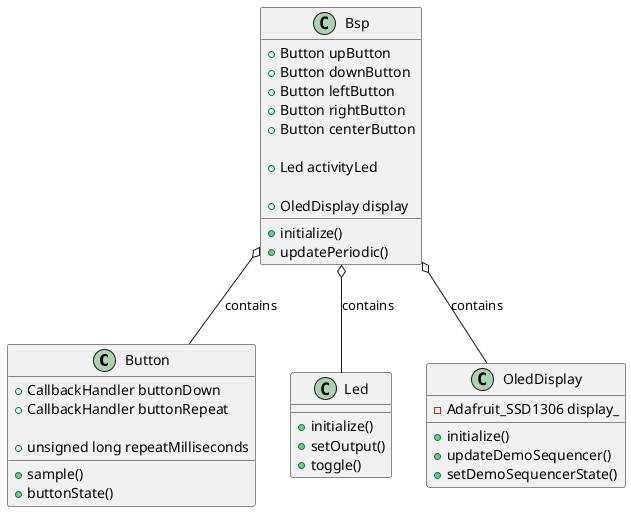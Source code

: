 @startuml

class Button {
  + sample()
  + buttonState()

  + CallbackHandler buttonDown
  + CallbackHandler buttonRepeat

  + unsigned long repeatMilliseconds
}

class Led {
  + initialize()
  + setOutput()
  + toggle()
}

class OledDisplay {
  + initialize()
  + updateDemoSequencer()
  + setDemoSequencerState()

  -Adafruit_SSD1306 display_
}

class Bsp {
  + initialize()
  + updatePeriodic()

  + Button upButton
  + Button downButton
  + Button leftButton
  + Button rightButton
  + Button centerButton

  + Led activityLed

  + OledDisplay display
}

Bsp o-- Button : contains
Bsp o-- Led : contains
Bsp o-- OledDisplay : contains

@enduml
